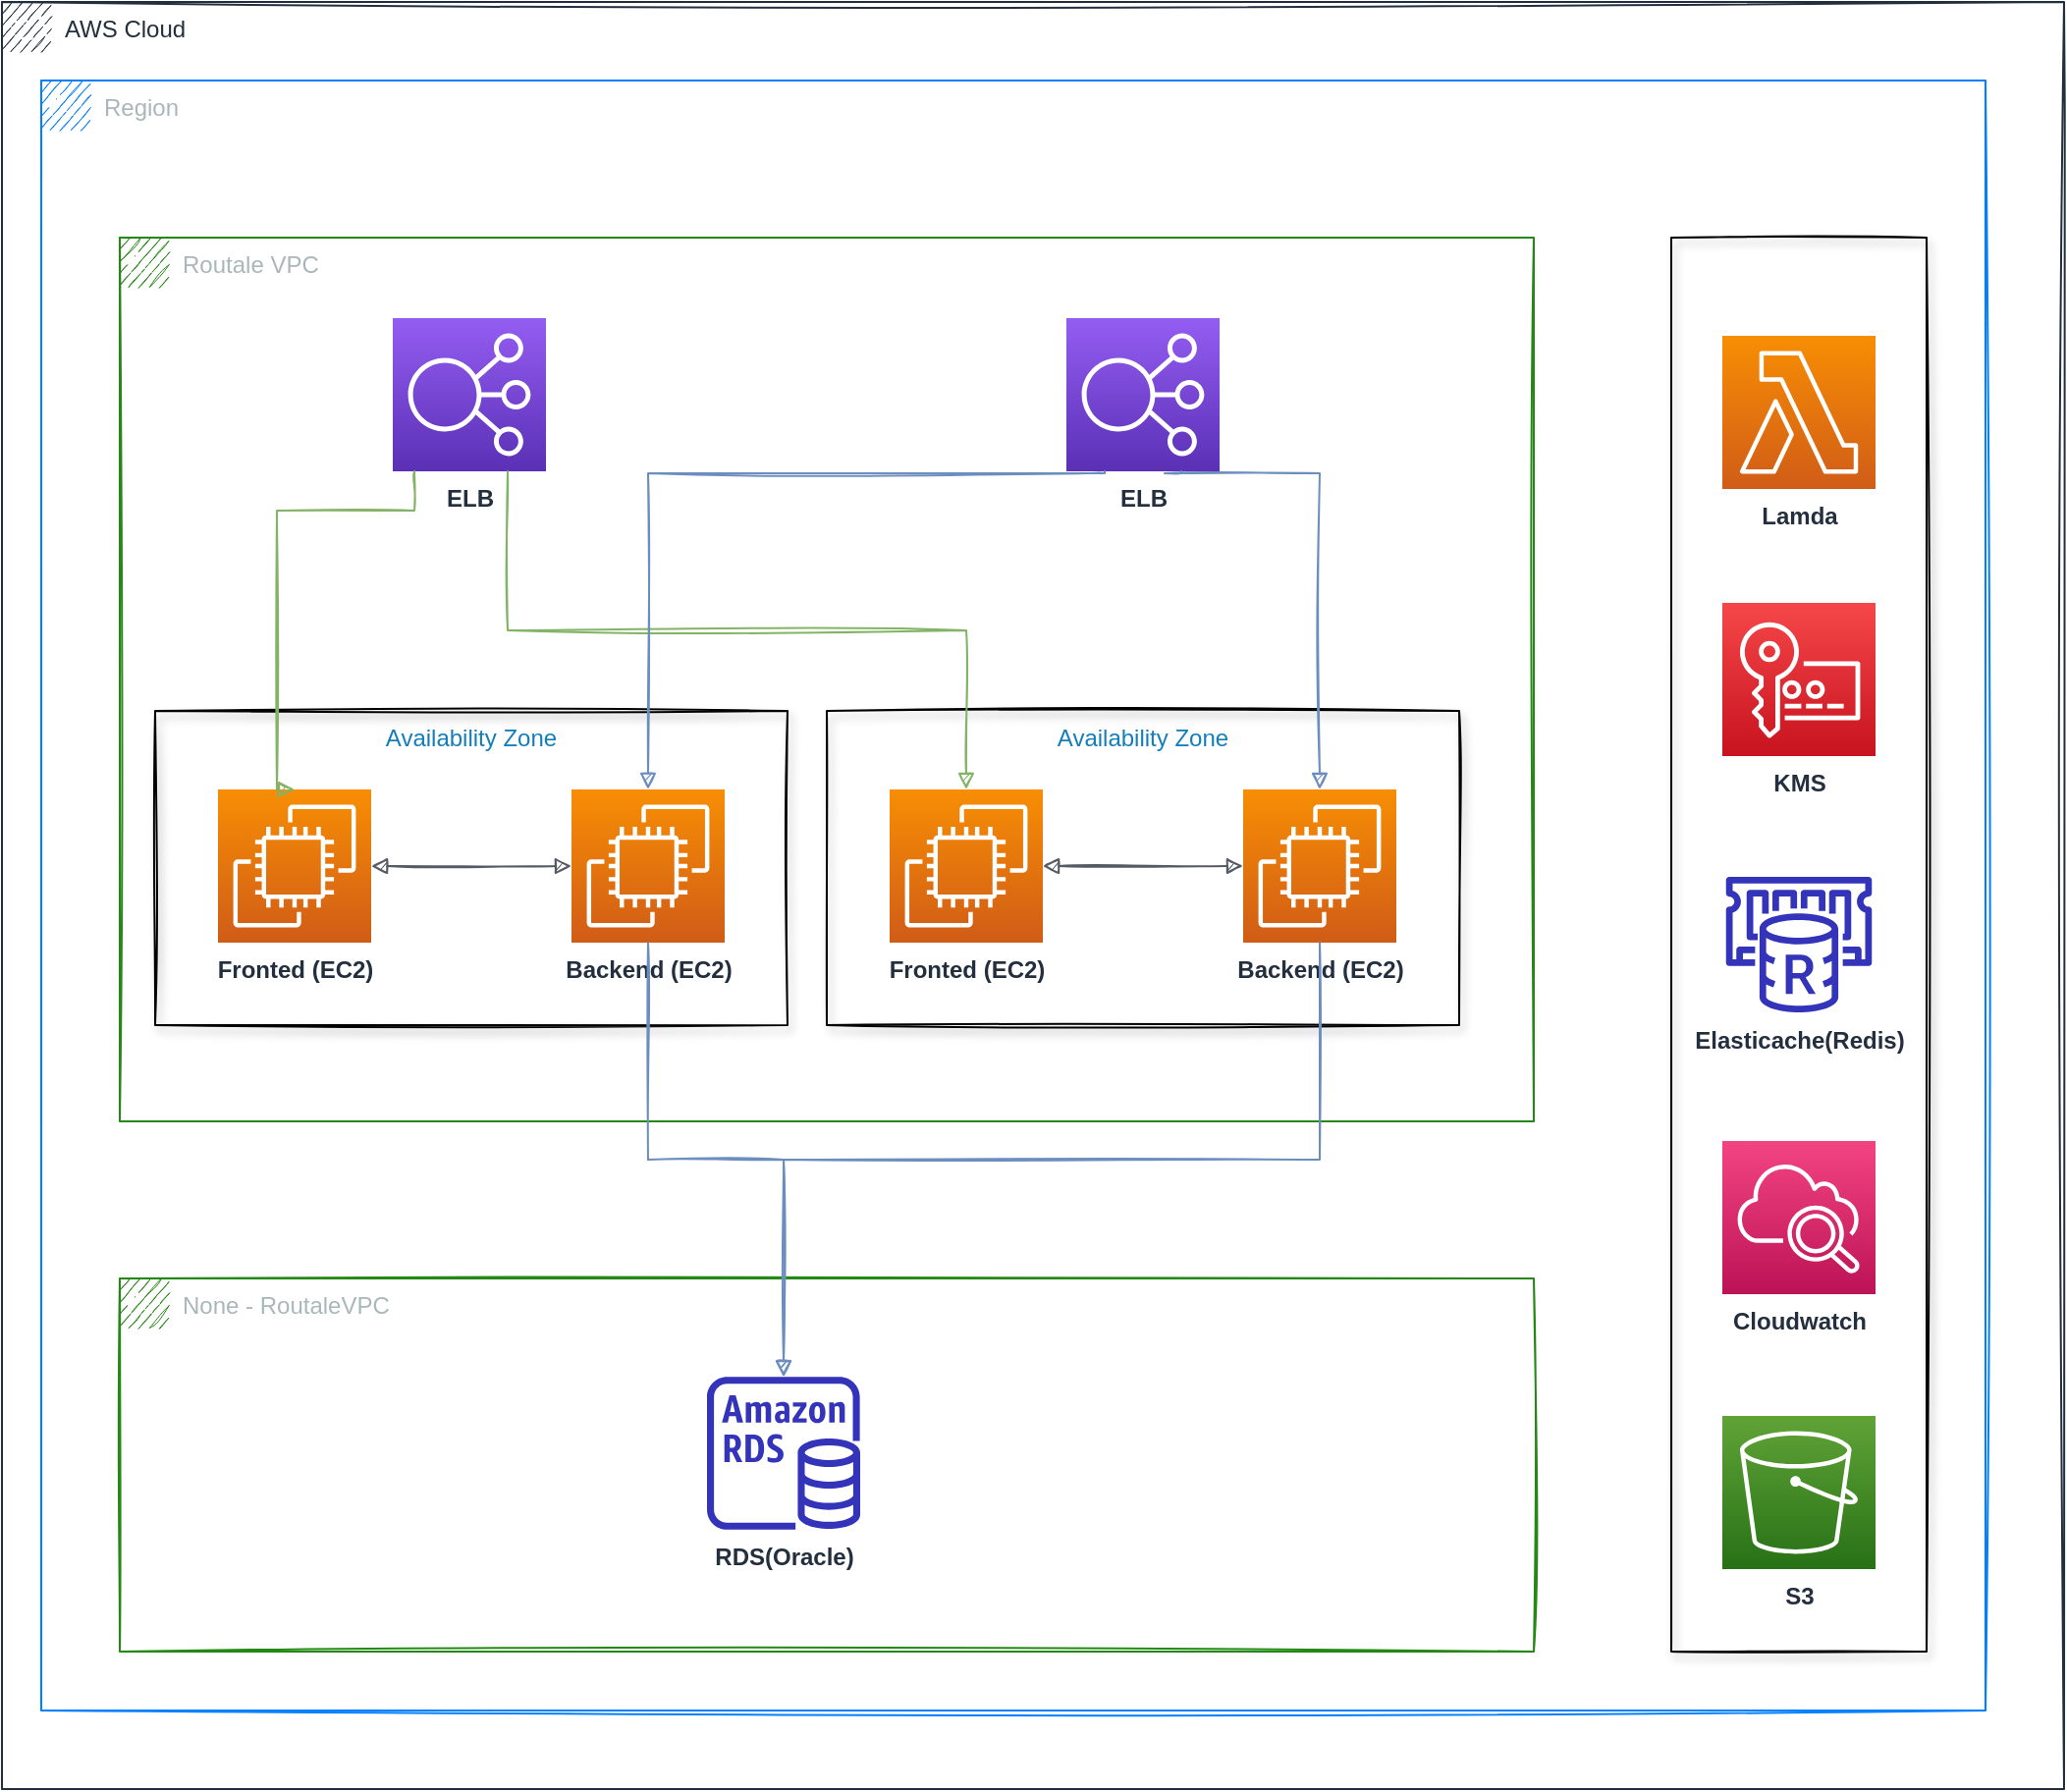 <mxfile version="14.9.6" type="github">
  <diagram id="w4ctMmDlvZ0DfHKrHSLn" name="Page-1">
    <mxGraphModel dx="888" dy="534" grid="1" gridSize="10" guides="1" tooltips="1" connect="1" arrows="1" fold="1" page="1" pageScale="1" pageWidth="850" pageHeight="1100" math="0" shadow="0">
      <root>
        <mxCell id="0" />
        <mxCell id="1" parent="0" />
        <mxCell id="RL7Do_4wdzDzw9Vl6xJa-2" value="Region" style="points=[[0,0],[0.25,0],[0.5,0],[0.75,0],[1,0],[1,0.25],[1,0.5],[1,0.75],[1,1],[0.75,1],[0.5,1],[0.25,1],[0,1],[0,0.75],[0,0.5],[0,0.25]];outlineConnect=0;gradientColor=none;html=1;whiteSpace=wrap;fontSize=12;fontStyle=0;shape=mxgraph.aws4.group;grIcon=mxgraph.aws4.group_vpc;fillColor=none;verticalAlign=top;align=left;spacingLeft=30;fontColor=#AAB7B8;dashed=0;sketch=1;strokeColor=#007FFF;" vertex="1" parent="1">
          <mxGeometry x="50" y="160" width="990" height="830" as="geometry" />
        </mxCell>
        <mxCell id="c48P02yQ9ACMctOEPkxW-1" value="AWS Cloud" style="points=[[0,0],[0.25,0],[0.5,0],[0.75,0],[1,0],[1,0.25],[1,0.5],[1,0.75],[1,1],[0.75,1],[0.5,1],[0.25,1],[0,1],[0,0.75],[0,0.5],[0,0.25]];outlineConnect=0;gradientColor=none;html=1;whiteSpace=wrap;fontSize=12;fontStyle=0;shape=mxgraph.aws4.group;grIcon=mxgraph.aws4.group_aws_cloud_alt;strokeColor=#232F3E;fillColor=none;verticalAlign=top;align=left;spacingLeft=30;fontColor=#232F3E;dashed=0;sketch=1;shadow=0;" parent="1" vertex="1">
          <mxGeometry x="30" y="120" width="1050" height="910" as="geometry" />
        </mxCell>
        <mxCell id="RL7Do_4wdzDzw9Vl6xJa-1" value="None - RoutaleVPC" style="points=[[0,0],[0.25,0],[0.5,0],[0.75,0],[1,0],[1,0.25],[1,0.5],[1,0.75],[1,1],[0.75,1],[0.5,1],[0.25,1],[0,1],[0,0.75],[0,0.5],[0,0.25]];outlineConnect=0;gradientColor=none;html=1;whiteSpace=wrap;fontSize=12;fontStyle=0;shape=mxgraph.aws4.group;grIcon=mxgraph.aws4.group_vpc;strokeColor=#248814;fillColor=none;verticalAlign=top;align=left;spacingLeft=30;fontColor=#AAB7B8;dashed=0;sketch=1;" vertex="1" parent="1">
          <mxGeometry x="90" y="770" width="720" height="190" as="geometry" />
        </mxCell>
        <mxCell id="c48P02yQ9ACMctOEPkxW-14" value="&lt;b&gt;RDS(Oracle)&lt;/b&gt;" style="outlineConnect=0;fontColor=#232F3E;gradientColor=none;fillColor=#3334B9;strokeColor=none;dashed=0;verticalLabelPosition=bottom;verticalAlign=top;align=center;html=1;fontSize=12;fontStyle=0;aspect=fixed;pointerEvents=1;shape=mxgraph.aws4.rds_instance;" parent="1" vertex="1">
          <mxGeometry x="389" y="820" width="78" height="78" as="geometry" />
        </mxCell>
        <mxCell id="c48P02yQ9ACMctOEPkxW-2" value="Routale VPC" style="points=[[0,0],[0.25,0],[0.5,0],[0.75,0],[1,0],[1,0.25],[1,0.5],[1,0.75],[1,1],[0.75,1],[0.5,1],[0.25,1],[0,1],[0,0.75],[0,0.5],[0,0.25]];outlineConnect=0;gradientColor=none;html=1;whiteSpace=wrap;fontSize=12;fontStyle=0;shape=mxgraph.aws4.group;grIcon=mxgraph.aws4.group_vpc;strokeColor=#248814;fillColor=none;verticalAlign=top;align=left;spacingLeft=30;fontColor=#AAB7B8;dashed=0;sketch=1;" parent="1" vertex="1">
          <mxGeometry x="90" y="240" width="720" height="450" as="geometry" />
        </mxCell>
        <mxCell id="c48P02yQ9ACMctOEPkxW-4" value="Availability Zone" style="fillColor=none;verticalAlign=top;fontStyle=0;fontColor=#147EBA;sketch=1;shadow=1;rounded=0;" parent="1" vertex="1">
          <mxGeometry x="108" y="481" width="322" height="160" as="geometry" />
        </mxCell>
        <mxCell id="c48P02yQ9ACMctOEPkxW-5" value="&lt;b&gt;Fronted (EC2)&lt;/b&gt;" style="points=[[0,0,0],[0.25,0,0],[0.5,0,0],[0.75,0,0],[1,0,0],[0,1,0],[0.25,1,0],[0.5,1,0],[0.75,1,0],[1,1,0],[0,0.25,0],[0,0.5,0],[0,0.75,0],[1,0.25,0],[1,0.5,0],[1,0.75,0]];outlineConnect=0;fontColor=#232F3E;gradientColor=#F78E04;gradientDirection=north;fillColor=#D05C17;strokeColor=#ffffff;dashed=0;verticalLabelPosition=bottom;verticalAlign=top;align=center;html=1;fontSize=12;fontStyle=0;aspect=fixed;shape=mxgraph.aws4.resourceIcon;resIcon=mxgraph.aws4.ec2;" parent="1" vertex="1">
          <mxGeometry x="140" y="521" width="78" height="78" as="geometry" />
        </mxCell>
        <mxCell id="c48P02yQ9ACMctOEPkxW-7" value="&lt;b&gt;Backend (EC2)&lt;/b&gt;" style="points=[[0,0,0],[0.25,0,0],[0.5,0,0],[0.75,0,0],[1,0,0],[0,1,0],[0.25,1,0],[0.5,1,0],[0.75,1,0],[1,1,0],[0,0.25,0],[0,0.5,0],[0,0.75,0],[1,0.25,0],[1,0.5,0],[1,0.75,0]];outlineConnect=0;fontColor=#232F3E;gradientColor=#F78E04;gradientDirection=north;fillColor=#D05C17;strokeColor=#ffffff;dashed=0;verticalLabelPosition=bottom;verticalAlign=top;align=center;html=1;fontSize=12;fontStyle=0;aspect=fixed;shape=mxgraph.aws4.resourceIcon;resIcon=mxgraph.aws4.ec2;" parent="1" vertex="1">
          <mxGeometry x="320" y="521" width="78" height="78" as="geometry" />
        </mxCell>
        <mxCell id="c48P02yQ9ACMctOEPkxW-8" value="" style="edgeStyle=orthogonalEdgeStyle;html=1;endArrow=block;elbow=vertical;startArrow=block;startFill=1;endFill=1;strokeColor=#545B64;rounded=0;entryX=0;entryY=0.5;entryDx=0;entryDy=0;entryPerimeter=0;sketch=1;" parent="1" source="c48P02yQ9ACMctOEPkxW-5" target="c48P02yQ9ACMctOEPkxW-7" edge="1">
          <mxGeometry width="100" relative="1" as="geometry">
            <mxPoint x="211" y="500" as="sourcePoint" />
            <mxPoint x="311" y="500" as="targetPoint" />
          </mxGeometry>
        </mxCell>
        <mxCell id="c48P02yQ9ACMctOEPkxW-9" value="Availability Zone" style="fillColor=none;verticalAlign=top;fontStyle=0;fontColor=#147EBA;sketch=1;shadow=1;rounded=0;" parent="1" vertex="1">
          <mxGeometry x="450" y="481" width="322" height="160" as="geometry" />
        </mxCell>
        <mxCell id="c48P02yQ9ACMctOEPkxW-10" value="&lt;b&gt;Fronted (EC2)&lt;/b&gt;" style="points=[[0,0,0],[0.25,0,0],[0.5,0,0],[0.75,0,0],[1,0,0],[0,1,0],[0.25,1,0],[0.5,1,0],[0.75,1,0],[1,1,0],[0,0.25,0],[0,0.5,0],[0,0.75,0],[1,0.25,0],[1,0.5,0],[1,0.75,0]];outlineConnect=0;fontColor=#232F3E;gradientColor=#F78E04;gradientDirection=north;fillColor=#D05C17;strokeColor=#ffffff;dashed=0;verticalLabelPosition=bottom;verticalAlign=top;align=center;html=1;fontSize=12;fontStyle=0;aspect=fixed;shape=mxgraph.aws4.resourceIcon;resIcon=mxgraph.aws4.ec2;" parent="1" vertex="1">
          <mxGeometry x="482" y="521" width="78" height="78" as="geometry" />
        </mxCell>
        <mxCell id="c48P02yQ9ACMctOEPkxW-11" value="&lt;b&gt;Backend (EC2)&lt;/b&gt;" style="points=[[0,0,0],[0.25,0,0],[0.5,0,0],[0.75,0,0],[1,0,0],[0,1,0],[0.25,1,0],[0.5,1,0],[0.75,1,0],[1,1,0],[0,0.25,0],[0,0.5,0],[0,0.75,0],[1,0.25,0],[1,0.5,0],[1,0.75,0]];outlineConnect=0;fontColor=#232F3E;gradientColor=#F78E04;gradientDirection=north;fillColor=#D05C17;strokeColor=#ffffff;dashed=0;verticalLabelPosition=bottom;verticalAlign=top;align=center;html=1;fontSize=12;fontStyle=0;aspect=fixed;shape=mxgraph.aws4.resourceIcon;resIcon=mxgraph.aws4.ec2;" parent="1" vertex="1">
          <mxGeometry x="662" y="521" width="78" height="78" as="geometry" />
        </mxCell>
        <mxCell id="c48P02yQ9ACMctOEPkxW-12" value="" style="edgeStyle=orthogonalEdgeStyle;html=1;endArrow=block;elbow=vertical;startArrow=block;startFill=1;endFill=1;strokeColor=#545B64;rounded=0;entryX=0;entryY=0.5;entryDx=0;entryDy=0;entryPerimeter=0;sketch=1;" parent="1" source="c48P02yQ9ACMctOEPkxW-10" target="c48P02yQ9ACMctOEPkxW-11" edge="1">
          <mxGeometry width="100" relative="1" as="geometry">
            <mxPoint x="553" y="500" as="sourcePoint" />
            <mxPoint x="653" y="500" as="targetPoint" />
          </mxGeometry>
        </mxCell>
        <mxCell id="c48P02yQ9ACMctOEPkxW-13" value="" style="fillColor=none;verticalAlign=top;fontStyle=0;fontColor=#5A6C86;sketch=1;shadow=1;rounded=0;direction=south;" parent="1" vertex="1">
          <mxGeometry x="880" y="240" width="130" height="720" as="geometry" />
        </mxCell>
        <mxCell id="c48P02yQ9ACMctOEPkxW-15" value="&lt;b&gt;S3&lt;/b&gt;" style="points=[[0,0,0],[0.25,0,0],[0.5,0,0],[0.75,0,0],[1,0,0],[0,1,0],[0.25,1,0],[0.5,1,0],[0.75,1,0],[1,1,0],[0,0.25,0],[0,0.5,0],[0,0.75,0],[1,0.25,0],[1,0.5,0],[1,0.75,0]];outlineConnect=0;fontColor=#232F3E;gradientColor=#60A337;gradientDirection=north;fillColor=#277116;strokeColor=#ffffff;dashed=0;verticalLabelPosition=bottom;verticalAlign=top;align=center;html=1;fontSize=12;fontStyle=0;aspect=fixed;shape=mxgraph.aws4.resourceIcon;resIcon=mxgraph.aws4.s3;" parent="1" vertex="1">
          <mxGeometry x="906" y="840" width="78" height="78" as="geometry" />
        </mxCell>
        <mxCell id="c48P02yQ9ACMctOEPkxW-16" value="&lt;b&gt;Cloudwatch&lt;/b&gt;" style="points=[[0,0,0],[0.25,0,0],[0.5,0,0],[0.75,0,0],[1,0,0],[0,1,0],[0.25,1,0],[0.5,1,0],[0.75,1,0],[1,1,0],[0,0.25,0],[0,0.5,0],[0,0.75,0],[1,0.25,0],[1,0.5,0],[1,0.75,0]];points=[[0,0,0],[0.25,0,0],[0.5,0,0],[0.75,0,0],[1,0,0],[0,1,0],[0.25,1,0],[0.5,1,0],[0.75,1,0],[1,1,0],[0,0.25,0],[0,0.5,0],[0,0.75,0],[1,0.25,0],[1,0.5,0],[1,0.75,0]];outlineConnect=0;fontColor=#232F3E;gradientColor=#F34482;gradientDirection=north;fillColor=#BC1356;strokeColor=#ffffff;dashed=0;verticalLabelPosition=bottom;verticalAlign=top;align=center;html=1;fontSize=12;fontStyle=0;aspect=fixed;shape=mxgraph.aws4.resourceIcon;resIcon=mxgraph.aws4.cloudwatch_2;" parent="1" vertex="1">
          <mxGeometry x="906" y="700" width="78" height="78" as="geometry" />
        </mxCell>
        <mxCell id="c48P02yQ9ACMctOEPkxW-17" value="&lt;b&gt;ELB&lt;/b&gt;" style="points=[[0,0,0],[0.25,0,0],[0.5,0,0],[0.75,0,0],[1,0,0],[0,1,0],[0.25,1,0],[0.5,1,0],[0.75,1,0],[1,1,0],[0,0.25,0],[0,0.5,0],[0,0.75,0],[1,0.25,0],[1,0.5,0],[1,0.75,0]];outlineConnect=0;fontColor=#232F3E;gradientColor=#945DF2;gradientDirection=north;fillColor=#5A30B5;strokeColor=#ffffff;dashed=0;verticalLabelPosition=bottom;verticalAlign=top;align=center;html=1;fontSize=12;fontStyle=0;aspect=fixed;shape=mxgraph.aws4.resourceIcon;resIcon=mxgraph.aws4.elastic_load_balancing;" parent="1" vertex="1">
          <mxGeometry x="229" y="281" width="78" height="78" as="geometry" />
        </mxCell>
        <mxCell id="c48P02yQ9ACMctOEPkxW-18" value="&lt;b&gt;ELB&lt;/b&gt;" style="points=[[0,0,0],[0.25,0,0],[0.5,0,0],[0.75,0,0],[1,0,0],[0,1,0],[0.25,1,0],[0.5,1,0],[0.75,1,0],[1,1,0],[0,0.25,0],[0,0.5,0],[0,0.75,0],[1,0.25,0],[1,0.5,0],[1,0.75,0]];outlineConnect=0;fontColor=#232F3E;gradientColor=#945DF2;gradientDirection=north;fillColor=#5A30B5;strokeColor=#ffffff;dashed=0;verticalLabelPosition=bottom;verticalAlign=top;align=center;html=1;fontSize=12;fontStyle=0;aspect=fixed;shape=mxgraph.aws4.resourceIcon;resIcon=mxgraph.aws4.elastic_load_balancing;sketch=0;shadow=0;" parent="1" vertex="1">
          <mxGeometry x="572" y="281" width="78" height="78" as="geometry" />
        </mxCell>
        <mxCell id="c48P02yQ9ACMctOEPkxW-19" value="" style="edgeStyle=orthogonalEdgeStyle;html=1;endArrow=block;elbow=vertical;startArrow=none;endFill=1;strokeColor=#82b366;rounded=0;entryX=0.5;entryY=0;entryDx=0;entryDy=0;entryPerimeter=0;fillColor=#d5e8d4;sketch=1;" parent="1" source="c48P02yQ9ACMctOEPkxW-17" target="c48P02yQ9ACMctOEPkxW-5" edge="1">
          <mxGeometry width="100" relative="1" as="geometry">
            <mxPoint x="350" y="480" as="sourcePoint" />
            <mxPoint x="450" y="480" as="targetPoint" />
            <Array as="points">
              <mxPoint x="240" y="379" />
              <mxPoint x="170" y="379" />
            </Array>
          </mxGeometry>
        </mxCell>
        <mxCell id="c48P02yQ9ACMctOEPkxW-20" value="" style="edgeStyle=orthogonalEdgeStyle;html=1;endArrow=block;elbow=vertical;startArrow=none;endFill=1;strokeColor=#82b366;rounded=0;exitX=0.75;exitY=1;exitDx=0;exitDy=0;exitPerimeter=0;entryX=0.5;entryY=0;entryDx=0;entryDy=0;entryPerimeter=0;sketch=1;fillColor=#d5e8d4;" parent="1" source="c48P02yQ9ACMctOEPkxW-17" target="c48P02yQ9ACMctOEPkxW-10" edge="1">
          <mxGeometry width="100" relative="1" as="geometry">
            <mxPoint x="410" y="330" as="sourcePoint" />
            <mxPoint x="510" y="330" as="targetPoint" />
          </mxGeometry>
        </mxCell>
        <mxCell id="c48P02yQ9ACMctOEPkxW-21" value="" style="edgeStyle=orthogonalEdgeStyle;html=1;endArrow=block;elbow=vertical;startArrow=none;endFill=1;strokeColor=#6c8ebf;rounded=0;exitX=0.25;exitY=1;exitDx=0;exitDy=0;exitPerimeter=0;entryX=0.5;entryY=0;entryDx=0;entryDy=0;entryPerimeter=0;fillColor=#dae8fc;sketch=1;" parent="1" source="c48P02yQ9ACMctOEPkxW-18" target="c48P02yQ9ACMctOEPkxW-7" edge="1">
          <mxGeometry width="100" relative="1" as="geometry">
            <mxPoint x="620" y="340" as="sourcePoint" />
            <mxPoint x="720" y="340" as="targetPoint" />
            <Array as="points">
              <mxPoint x="583" y="360" />
              <mxPoint x="350" y="360" />
            </Array>
          </mxGeometry>
        </mxCell>
        <mxCell id="c48P02yQ9ACMctOEPkxW-22" value="" style="edgeStyle=orthogonalEdgeStyle;html=1;endArrow=block;elbow=vertical;startArrow=none;endFill=1;strokeColor=#6c8ebf;rounded=0;entryX=0.5;entryY=0;entryDx=0;entryDy=0;entryPerimeter=0;exitX=0.75;exitY=1;exitDx=0;exitDy=0;exitPerimeter=0;sketch=1;fillColor=#dae8fc;" parent="1" source="c48P02yQ9ACMctOEPkxW-18" target="c48P02yQ9ACMctOEPkxW-11" edge="1">
          <mxGeometry width="100" relative="1" as="geometry">
            <mxPoint x="650" y="330" as="sourcePoint" />
            <mxPoint x="750" y="330" as="targetPoint" />
            <Array as="points">
              <mxPoint x="622" y="360" />
              <mxPoint x="692" y="360" />
            </Array>
          </mxGeometry>
        </mxCell>
        <mxCell id="c48P02yQ9ACMctOEPkxW-23" value="" style="edgeStyle=orthogonalEdgeStyle;html=1;endArrow=block;elbow=vertical;startArrow=none;endFill=1;strokeColor=#6c8ebf;rounded=0;exitX=0.5;exitY=1;exitDx=0;exitDy=0;exitPerimeter=0;fillColor=#dae8fc;sketch=1;" parent="1" source="c48P02yQ9ACMctOEPkxW-7" target="c48P02yQ9ACMctOEPkxW-14" edge="1">
          <mxGeometry width="100" relative="1" as="geometry">
            <mxPoint x="420" y="620" as="sourcePoint" />
            <mxPoint x="520" y="620" as="targetPoint" />
          </mxGeometry>
        </mxCell>
        <mxCell id="c48P02yQ9ACMctOEPkxW-28" value="" style="edgeStyle=orthogonalEdgeStyle;html=1;endArrow=block;elbow=vertical;startArrow=none;endFill=1;strokeColor=#6c8ebf;rounded=0;exitX=0.5;exitY=1;exitDx=0;exitDy=0;exitPerimeter=0;sketch=1;fillColor=#dae8fc;" parent="1" source="c48P02yQ9ACMctOEPkxW-11" target="c48P02yQ9ACMctOEPkxW-14" edge="1">
          <mxGeometry width="100" relative="1" as="geometry">
            <mxPoint x="620" y="640" as="sourcePoint" />
            <mxPoint x="720" y="640" as="targetPoint" />
          </mxGeometry>
        </mxCell>
        <mxCell id="c48P02yQ9ACMctOEPkxW-29" value="&lt;b&gt;Elasticache(Redis)&lt;/b&gt;" style="outlineConnect=0;fontColor=#232F3E;gradientColor=none;fillColor=#3334B9;strokeColor=none;dashed=0;verticalLabelPosition=bottom;verticalAlign=top;align=center;html=1;fontSize=12;fontStyle=0;aspect=fixed;pointerEvents=1;shape=mxgraph.aws4.elasticache_for_redis;rounded=0;shadow=0;sketch=0;" parent="1" vertex="1">
          <mxGeometry x="906" y="565.5" width="78" height="69" as="geometry" />
        </mxCell>
        <mxCell id="c48P02yQ9ACMctOEPkxW-30" value="&lt;b&gt;KMS&lt;/b&gt;" style="points=[[0,0,0],[0.25,0,0],[0.5,0,0],[0.75,0,0],[1,0,0],[0,1,0],[0.25,1,0],[0.5,1,0],[0.75,1,0],[1,1,0],[0,0.25,0],[0,0.5,0],[0,0.75,0],[1,0.25,0],[1,0.5,0],[1,0.75,0]];outlineConnect=0;fontColor=#232F3E;gradientColor=#F54749;gradientDirection=north;fillColor=#C7131F;strokeColor=#ffffff;dashed=0;verticalLabelPosition=bottom;verticalAlign=top;align=center;html=1;fontSize=12;fontStyle=0;aspect=fixed;shape=mxgraph.aws4.resourceIcon;resIcon=mxgraph.aws4.key_management_service;rounded=0;shadow=0;sketch=0;" parent="1" vertex="1">
          <mxGeometry x="906" y="426" width="78" height="78" as="geometry" />
        </mxCell>
        <mxCell id="c48P02yQ9ACMctOEPkxW-39" value="&lt;b&gt;Lamda&lt;/b&gt;" style="points=[[0,0,0],[0.25,0,0],[0.5,0,0],[0.75,0,0],[1,0,0],[0,1,0],[0.25,1,0],[0.5,1,0],[0.75,1,0],[1,1,0],[0,0.25,0],[0,0.5,0],[0,0.75,0],[1,0.25,0],[1,0.5,0],[1,0.75,0]];outlineConnect=0;fontColor=#232F3E;gradientColor=#F78E04;gradientDirection=north;fillColor=#D05C17;strokeColor=#ffffff;dashed=0;verticalLabelPosition=bottom;verticalAlign=top;align=center;html=1;fontSize=12;fontStyle=0;aspect=fixed;shape=mxgraph.aws4.resourceIcon;resIcon=mxgraph.aws4.lambda;rounded=0;shadow=0;sketch=0;" parent="1" vertex="1">
          <mxGeometry x="906" y="290" width="78" height="78" as="geometry" />
        </mxCell>
      </root>
    </mxGraphModel>
  </diagram>
</mxfile>
